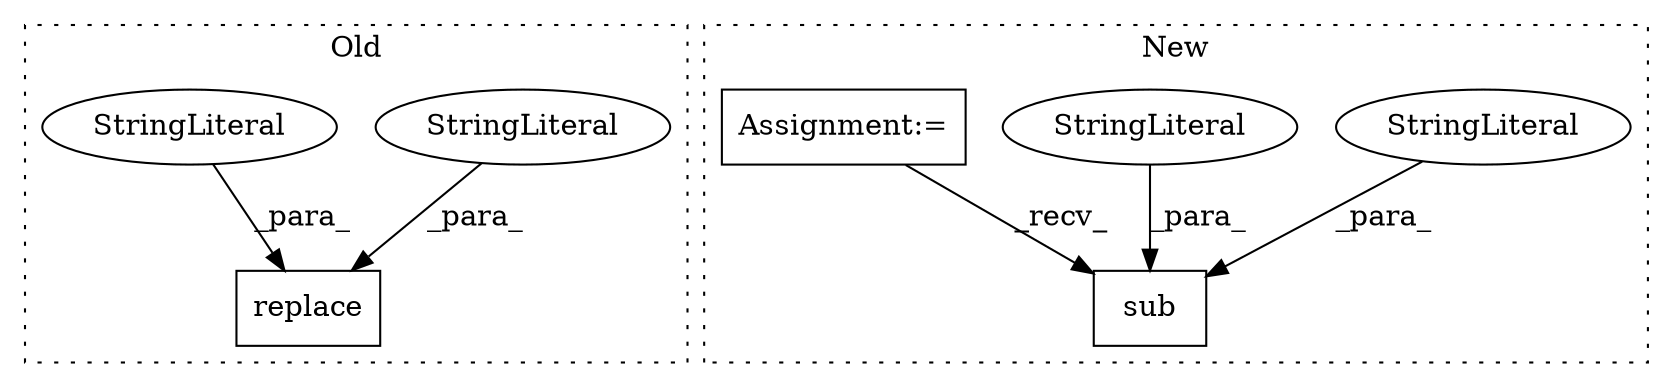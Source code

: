 digraph G {
subgraph cluster0 {
1 [label="replace" a="32" s="3361,3377" l="8,1" shape="box"];
3 [label="StringLiteral" a="45" s="3374" l="3" shape="ellipse"];
4 [label="StringLiteral" a="45" s="3369" l="4" shape="ellipse"];
label = "Old";
style="dotted";
}
subgraph cluster1 {
2 [label="sub" a="32" s="3419,3442" l="4,1" shape="box"];
5 [label="StringLiteral" a="45" s="3423" l="6" shape="ellipse"];
6 [label="StringLiteral" a="45" s="3430" l="3" shape="ellipse"];
7 [label="Assignment:=" a="7" s="2893" l="2" shape="box"];
label = "New";
style="dotted";
}
3 -> 1 [label="_para_"];
4 -> 1 [label="_para_"];
5 -> 2 [label="_para_"];
6 -> 2 [label="_para_"];
7 -> 2 [label="_recv_"];
}